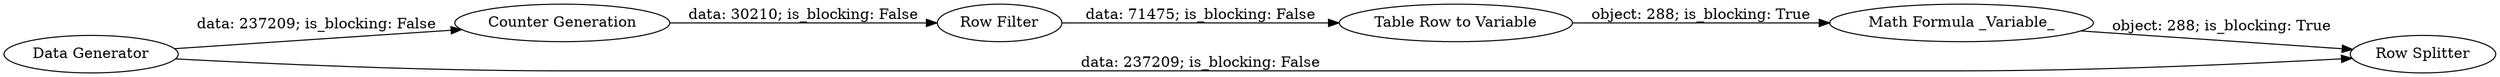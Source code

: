 digraph {
	"5166896858967667401_6" [label="Math Formula _Variable_"]
	"5166896858967667401_1" [label="Data Generator"]
	"5166896858967667401_4" [label="Table Row to Variable"]
	"5166896858967667401_3" [label="Row Filter"]
	"5166896858967667401_2" [label="Counter Generation"]
	"5166896858967667401_5" [label="Row Splitter"]
	"5166896858967667401_4" -> "5166896858967667401_6" [label="object: 288; is_blocking: True"]
	"5166896858967667401_1" -> "5166896858967667401_5" [label="data: 237209; is_blocking: False"]
	"5166896858967667401_2" -> "5166896858967667401_3" [label="data: 30210; is_blocking: False"]
	"5166896858967667401_3" -> "5166896858967667401_4" [label="data: 71475; is_blocking: False"]
	"5166896858967667401_6" -> "5166896858967667401_5" [label="object: 288; is_blocking: True"]
	"5166896858967667401_1" -> "5166896858967667401_2" [label="data: 237209; is_blocking: False"]
	rankdir=LR
}
